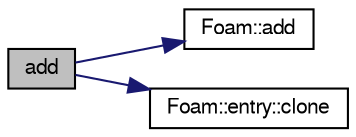 digraph "add"
{
  bgcolor="transparent";
  edge [fontname="FreeSans",fontsize="10",labelfontname="FreeSans",labelfontsize="10"];
  node [fontname="FreeSans",fontsize="10",shape=record];
  rankdir="LR";
  Node1 [label="add",height=0.2,width=0.4,color="black", fillcolor="grey75", style="filled" fontcolor="black"];
  Node1 -> Node2 [color="midnightblue",fontsize="10",style="solid",fontname="FreeSans"];
  Node2 [label="Foam::add",height=0.2,width=0.4,color="black",URL="$a10237.html#a8d90b63d17d5d750735638b24d06454c"];
  Node1 -> Node3 [color="midnightblue",fontsize="10",style="solid",fontname="FreeSans"];
  Node3 [label="Foam::entry::clone",height=0.2,width=0.4,color="black",URL="$a00638.html#ad63ec96d7c9dad69a12b0a7633dc07c1",tooltip="Construct on freestore as copy with reference to the. "];
}

